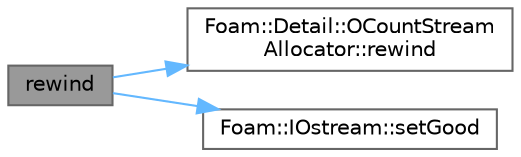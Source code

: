 digraph "rewind"
{
 // LATEX_PDF_SIZE
  bgcolor="transparent";
  edge [fontname=Helvetica,fontsize=10,labelfontname=Helvetica,labelfontsize=10];
  node [fontname=Helvetica,fontsize=10,shape=box,height=0.2,width=0.4];
  rankdir="LR";
  Node1 [id="Node000001",label="rewind",height=0.2,width=0.4,color="gray40", fillcolor="grey60", style="filled", fontcolor="black",tooltip=" "];
  Node1 -> Node2 [id="edge1_Node000001_Node000002",color="steelblue1",style="solid",tooltip=" "];
  Node2 [id="Node000002",label="Foam::Detail::OCountStream\lAllocator::rewind",height=0.2,width=0.4,color="grey40", fillcolor="white", style="filled",URL="$classFoam_1_1Detail_1_1OCountStreamAllocator.html#ab8734e666421c9fe3b6380a818c6c727",tooltip=" "];
  Node1 -> Node3 [id="edge2_Node000001_Node000003",color="steelblue1",style="solid",tooltip=" "];
  Node3 [id="Node000003",label="Foam::IOstream::setGood",height=0.2,width=0.4,color="grey40", fillcolor="white", style="filled",URL="$classFoam_1_1IOstream.html#ac678f1cdbfb3722bdbe4d140825ec707",tooltip=" "];
}
